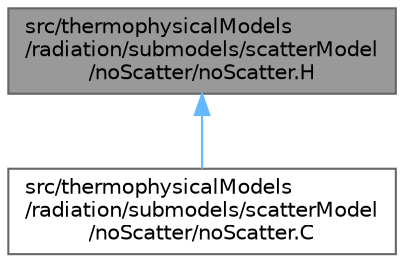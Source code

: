 digraph "src/thermophysicalModels/radiation/submodels/scatterModel/noScatter/noScatter.H"
{
 // LATEX_PDF_SIZE
  bgcolor="transparent";
  edge [fontname=Helvetica,fontsize=10,labelfontname=Helvetica,labelfontsize=10];
  node [fontname=Helvetica,fontsize=10,shape=box,height=0.2,width=0.4];
  Node1 [id="Node000001",label="src/thermophysicalModels\l/radiation/submodels/scatterModel\l/noScatter/noScatter.H",height=0.2,width=0.4,color="gray40", fillcolor="grey60", style="filled", fontcolor="black",tooltip=" "];
  Node1 -> Node2 [id="edge1_Node000001_Node000002",dir="back",color="steelblue1",style="solid",tooltip=" "];
  Node2 [id="Node000002",label="src/thermophysicalModels\l/radiation/submodels/scatterModel\l/noScatter/noScatter.C",height=0.2,width=0.4,color="grey40", fillcolor="white", style="filled",URL="$noScatter_8C.html",tooltip=" "];
}
